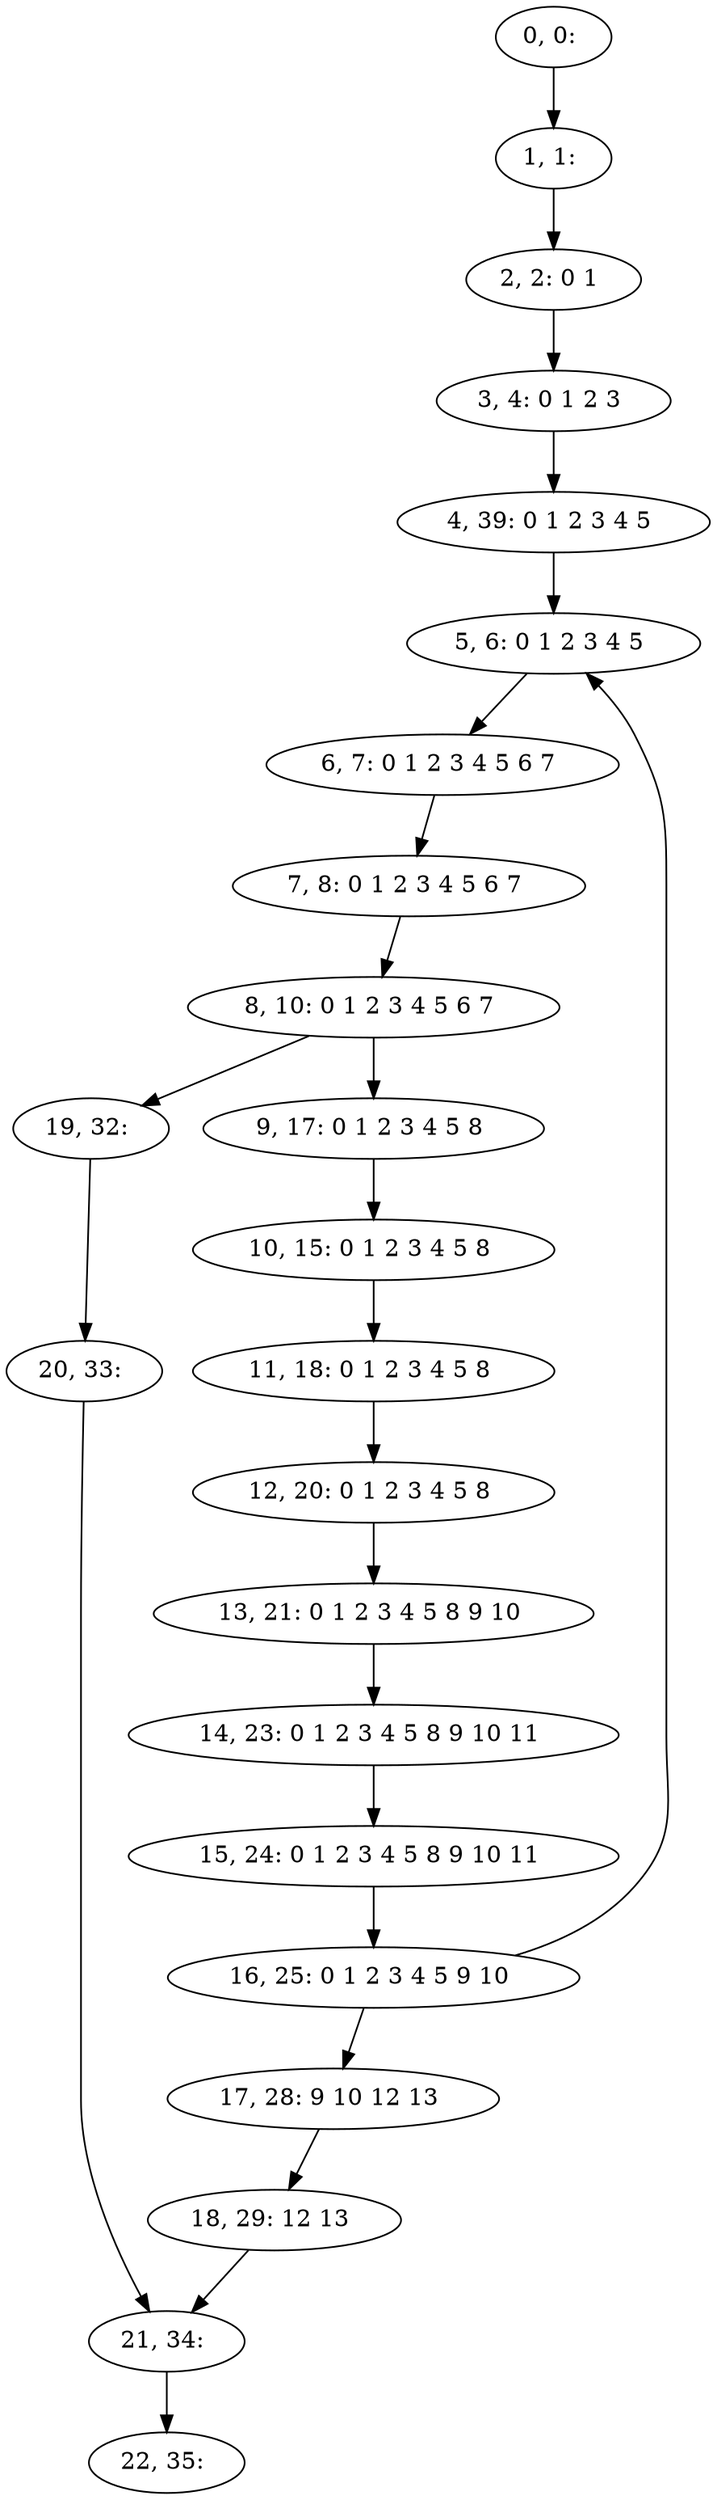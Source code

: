 digraph G {
0[label="0, 0: "];
1[label="1, 1: "];
2[label="2, 2: 0 1 "];
3[label="3, 4: 0 1 2 3 "];
4[label="4, 39: 0 1 2 3 4 5 "];
5[label="5, 6: 0 1 2 3 4 5 "];
6[label="6, 7: 0 1 2 3 4 5 6 7 "];
7[label="7, 8: 0 1 2 3 4 5 6 7 "];
8[label="8, 10: 0 1 2 3 4 5 6 7 "];
9[label="9, 17: 0 1 2 3 4 5 8 "];
10[label="10, 15: 0 1 2 3 4 5 8 "];
11[label="11, 18: 0 1 2 3 4 5 8 "];
12[label="12, 20: 0 1 2 3 4 5 8 "];
13[label="13, 21: 0 1 2 3 4 5 8 9 10 "];
14[label="14, 23: 0 1 2 3 4 5 8 9 10 11 "];
15[label="15, 24: 0 1 2 3 4 5 8 9 10 11 "];
16[label="16, 25: 0 1 2 3 4 5 9 10 "];
17[label="17, 28: 9 10 12 13 "];
18[label="18, 29: 12 13 "];
19[label="19, 32: "];
20[label="20, 33: "];
21[label="21, 34: "];
22[label="22, 35: "];
0->1 ;
1->2 ;
2->3 ;
3->4 ;
4->5 ;
5->6 ;
6->7 ;
7->8 ;
8->9 ;
8->19 ;
9->10 ;
10->11 ;
11->12 ;
12->13 ;
13->14 ;
14->15 ;
15->16 ;
16->17 ;
16->5 ;
17->18 ;
18->21 ;
19->20 ;
20->21 ;
21->22 ;
}

